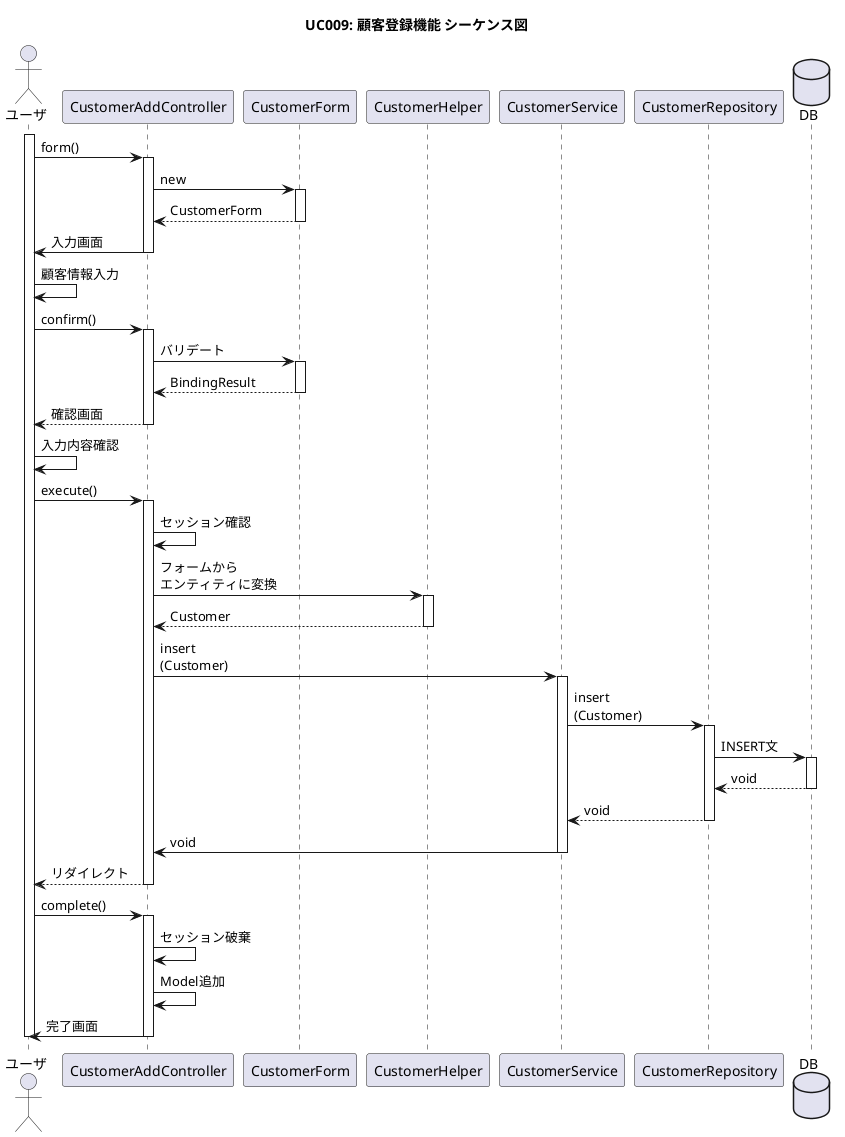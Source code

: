 @startuml

title UC009: 顧客登録機能 シーケンス図

actor ユーザ as user
activate user
participant "CustomerAddController" as controller
participant "CustomerForm" as form
participant "CustomerHelper" as helper
participant "CustomerService" as svc2
participant "CustomerRepository" as repo2
database DB as db

' 入力画面
user -> controller ++ : form()
controller -> form ++ : new
controller <-- form -- : CustomerForm
controller -> user -- : 入力画面

' 確認画面
user -> user : 顧客情報入力
user -> controller ++ : confirm()
controller -> form ++ : バリデート
controller <-- form -- : BindingResult
controller --> user -- : 確認画面

' 完了画面
user -> user : 入力内容確認
user -> controller ++ : execute()
controller -> controller : セッション確認
' note right: フォームデータが\n空ならシステムエラー
controller -> helper ++ : フォームから\nエンティティに変換
controller <-- helper -- : Customer
controller -> svc2 ++ : insert\n(Customer)
svc2 -> repo2 ++ : insert\n(Customer)
repo2 -> db ++ : INSERT文
repo2 <-- db -- : void
svc2 <-- repo2 -- : void
svc2 -> controller -- : void
user <-- controller -- : リダイレクト
user -> controller ++ : complete()
controller -> controller : セッション破棄
controller -> controller : Model追加
controller -> user -- : 完了画面
deactivate user
@enduml